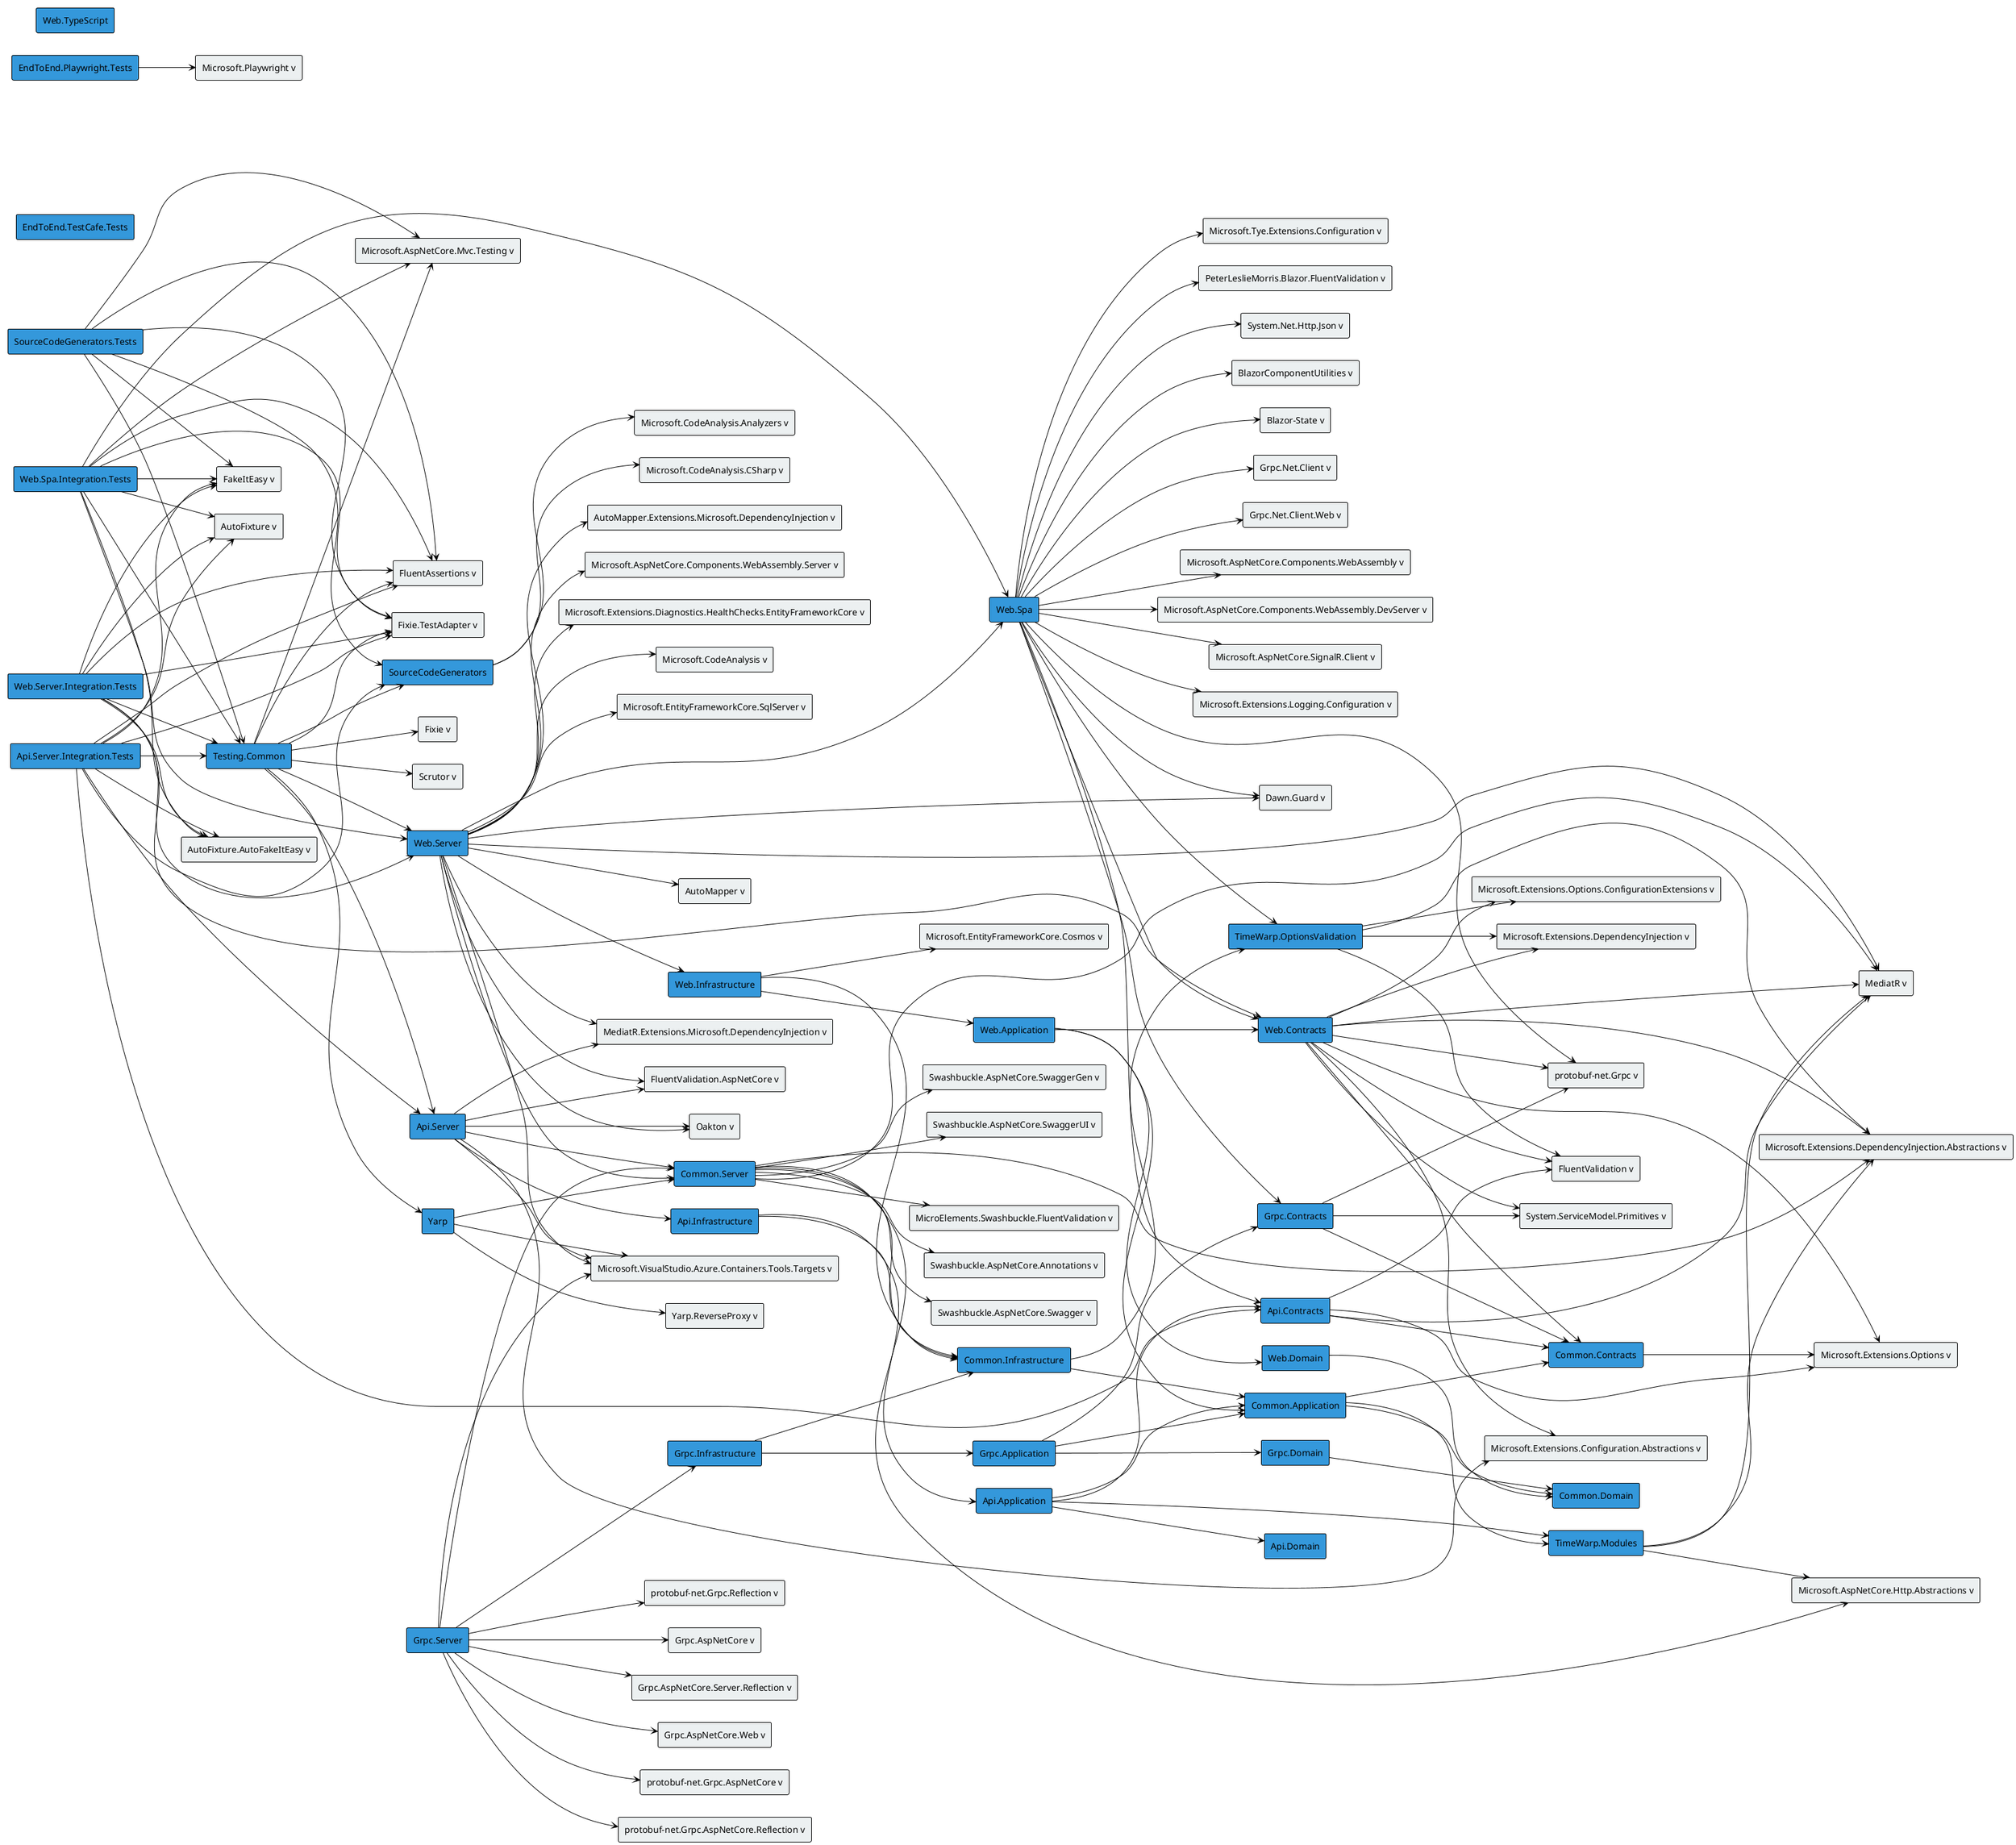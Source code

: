 @startuml Dependency graph

!theme plain
skinparam ComponentStyle rectangle
left to right direction

' Projects
[Web.Server] #3498db
[Web.Spa] #3498db
[EndToEnd.TestCafe.Tests] #3498db
[EndToEnd.Playwright.Tests] #3498db
[Testing.Common] #3498db
[SourceCodeGenerators] #3498db
[SourceCodeGenerators.Tests] #3498db
[Yarp] #3498db
[Grpc.Server] #3498db
[Grpc.Contracts] #3498db
[Api.Server] #3498db
[Api.Contracts] #3498db
[Web.TypeScript] #3498db
[Web.Spa.Integration.Tests] #3498db
[Web.Server.Integration.Tests] #3498db
[Api.Server.Integration.Tests] #3498db
[Api.Application] #3498db
[Api.Infrastructure] #3498db
[Api.Domain] #3498db
[Common.Application] #3498db
[Common.Contracts] #3498db
[Common.Domain] #3498db
[Common.Infrastructure] #3498db
[Common.Server] #3498db
[TimeWarp.Modules] #3498db
[Web.Application] #3498db
[Web.Domain] #3498db
[Web.Infrastructure] #3498db
[Grpc.Application] #3498db
[Grpc.Domain] #3498db
[Grpc.Infrastructure] #3498db
[TimeWarp.OptionsValidation] #3498db
[Web.Contracts] #3498db

' Nuget packages
[AutoMapper v] as _244150056 #ecf0f1
[AutoMapper.Extensions.Microsoft.DependencyInjection v] as _1652921083 #ecf0f1
[Dawn.Guard v] as _925652268 #ecf0f1
[FluentValidation.AspNetCore v] as __438162728 #ecf0f1
[MediatR v] as __17685180 #ecf0f1
[MediatR.Extensions.Microsoft.DependencyInjection v] as _1099322557 #ecf0f1
[Microsoft.AspNetCore.Components.WebAssembly.Server v] as _1305067036 #ecf0f1
[Microsoft.Extensions.Diagnostics.HealthChecks.EntityFrameworkCore v] as _384404020 #ecf0f1
[Microsoft.CodeAnalysis v] as _2133605923 #ecf0f1
[Microsoft.EntityFrameworkCore.SqlServer v] as _1075816939 #ecf0f1
[Microsoft.VisualStudio.Azure.Containers.Tools.Targets v] as _395813971 #ecf0f1
[Oakton v] as _251395614 #ecf0f1
[BlazorComponentUtilities v] as _1255037266 #ecf0f1
[Blazor-State v] as __378471731 #ecf0f1
[Grpc.Net.Client v] as _1063787755 #ecf0f1
[Grpc.Net.Client.Web v] as _2119530767 #ecf0f1
[Microsoft.AspNetCore.Components.WebAssembly v] as _2058486127 #ecf0f1
[Microsoft.AspNetCore.Components.WebAssembly.DevServer v] as __1027816277 #ecf0f1
[Microsoft.AspNetCore.SignalR.Client v] as _804473016 #ecf0f1
[Microsoft.Extensions.Logging.Configuration v] as _266387409 #ecf0f1
[Microsoft.Tye.Extensions.Configuration v] as _1369767149 #ecf0f1
[PeterLeslieMorris.Blazor.FluentValidation v] as __1951373188 #ecf0f1
[protobuf-net.Grpc v] as __2061255785 #ecf0f1
[System.Net.Http.Json v] as __2061975848 #ecf0f1
[Microsoft.Playwright v] as __353760211 #ecf0f1
[Fixie v] as __799075474 #ecf0f1
[Fixie.TestAdapter v] as __1926459631 #ecf0f1
[Microsoft.AspNetCore.Mvc.Testing v] as __1225991818 #ecf0f1
[FluentAssertions v] as __258200286 #ecf0f1
[Scrutor v] as _189895333 #ecf0f1
[Microsoft.CodeAnalysis.CSharp v] as _418289580 #ecf0f1
[Microsoft.CodeAnalysis.Analyzers v] as __721860048 #ecf0f1
[FakeItEasy v] as _866653926 #ecf0f1
[Yarp.ReverseProxy v] as _267146568 #ecf0f1
[Grpc.AspNetCore v] as _1752592133 #ecf0f1
[Grpc.AspNetCore.Server.Reflection v] as _1908733881 #ecf0f1
[Grpc.AspNetCore.Web v] as _1318169650 #ecf0f1
[protobuf-net.Grpc.AspNetCore v] as __1831947858 #ecf0f1
[protobuf-net.Grpc.AspNetCore.Reflection v] as __782899277 #ecf0f1
[protobuf-net.Grpc.Reflection v] as __485226785 #ecf0f1
[System.ServiceModel.Primitives v] as __1800207057 #ecf0f1
[Microsoft.Extensions.Configuration.Abstractions v] as __919667420 #ecf0f1
[FluentValidation v] as _1156810516 #ecf0f1
[Microsoft.Extensions.Options v] as __893415525 #ecf0f1
[AutoFixture v] as __680092469 #ecf0f1
[AutoFixture.AutoFakeItEasy v] as _2104306450 #ecf0f1
[MicroElements.Swashbuckle.FluentValidation v] as _1478416633 #ecf0f1
[Microsoft.AspNetCore.Http.Abstractions v] as _491748836 #ecf0f1
[Microsoft.Extensions.DependencyInjection.Abstractions v] as __144659533 #ecf0f1
[Swashbuckle.AspNetCore.Annotations v] as _717599885 #ecf0f1
[Swashbuckle.AspNetCore.Swagger v] as __1114516107 #ecf0f1
[Swashbuckle.AspNetCore.SwaggerGen v] as __1227673389 #ecf0f1
[Swashbuckle.AspNetCore.SwaggerUI v] as __1596870122 #ecf0f1
[Microsoft.EntityFrameworkCore.Cosmos v] as _1536358432 #ecf0f1
[Microsoft.Extensions.DependencyInjection v] as _1632883108 #ecf0f1
[Microsoft.Extensions.Options.ConfigurationExtensions v] as _1155074539 #ecf0f1

Web.Server --> Common.Server
Web.Server --> Web.Infrastructure
Web.Server --> Web.Spa
Web.Server --> _244150056
Web.Server --> _1652921083
Web.Server --> _925652268
Web.Server --> __438162728
Web.Server --> __17685180
Web.Server --> _1099322557
Web.Server --> _1305067036
Web.Server --> _384404020
Web.Server --> _2133605923
Web.Server --> _1075816939
Web.Server --> _395813971
Web.Server --> _251395614
Web.Spa --> TimeWarp.OptionsValidation
Web.Spa --> Api.Contracts
Web.Spa --> Grpc.Contracts
Web.Spa --> Web.Contracts
Web.Spa --> _1255037266
Web.Spa --> __378471731
Web.Spa --> _1063787755
Web.Spa --> _925652268
Web.Spa --> _2119530767
Web.Spa --> _2058486127
Web.Spa --> __1027816277
Web.Spa --> _804473016
Web.Spa --> _266387409
Web.Spa --> _1369767149
Web.Spa --> __1951373188
Web.Spa --> __2061255785
Web.Spa --> __2061975848
EndToEnd.Playwright.Tests --> __353760211
Testing.Common --> Api.Server
Testing.Common --> Web.Server
Testing.Common --> Yarp
Testing.Common --> SourceCodeGenerators
Testing.Common --> __799075474
Testing.Common --> __1926459631
Testing.Common --> __1225991818
Testing.Common --> __258200286
Testing.Common --> _189895333
SourceCodeGenerators --> _418289580
SourceCodeGenerators --> __721860048
SourceCodeGenerators.Tests --> SourceCodeGenerators
SourceCodeGenerators.Tests --> Testing.Common
SourceCodeGenerators.Tests --> _866653926
SourceCodeGenerators.Tests --> __1926459631
SourceCodeGenerators.Tests --> __1225991818
SourceCodeGenerators.Tests --> __258200286
Yarp --> Common.Server
Yarp --> _395813971
Yarp --> _267146568
Grpc.Server --> Common.Server
Grpc.Server --> Grpc.Infrastructure
Grpc.Server --> _1752592133
Grpc.Server --> _1908733881
Grpc.Server --> _1318169650
Grpc.Server --> _395813971
Grpc.Server --> __1831947858
Grpc.Server --> __782899277
Grpc.Server --> __485226785
Grpc.Contracts --> Common.Contracts
Grpc.Contracts --> __2061255785
Grpc.Contracts --> __1800207057
Api.Server --> Common.Server
Api.Server --> Api.Infrastructure
Api.Server --> __438162728
Api.Server --> _1099322557
Api.Server --> __919667420
Api.Server --> _395813971
Api.Server --> _251395614
Api.Contracts --> Common.Contracts
Api.Contracts --> _1156810516
Api.Contracts --> __17685180
Api.Contracts --> __893415525
Web.Spa.Integration.Tests --> Web.Spa
Web.Spa.Integration.Tests --> Web.Server
Web.Spa.Integration.Tests --> Testing.Common
Web.Spa.Integration.Tests --> __680092469
Web.Spa.Integration.Tests --> _2104306450
Web.Spa.Integration.Tests --> _866653926
Web.Spa.Integration.Tests --> __1926459631
Web.Spa.Integration.Tests --> __1225991818
Web.Spa.Integration.Tests --> __258200286
Web.Server.Integration.Tests --> Web.Contracts
Web.Server.Integration.Tests --> Web.Server
Web.Server.Integration.Tests --> Testing.Common
Web.Server.Integration.Tests --> __680092469
Web.Server.Integration.Tests --> _2104306450
Web.Server.Integration.Tests --> _866653926
Web.Server.Integration.Tests --> __1926459631
Web.Server.Integration.Tests --> __258200286
Api.Server.Integration.Tests --> Api.Server
Api.Server.Integration.Tests --> Api.Contracts
Api.Server.Integration.Tests --> SourceCodeGenerators
Api.Server.Integration.Tests --> Testing.Common
Api.Server.Integration.Tests --> __680092469
Api.Server.Integration.Tests --> _2104306450
Api.Server.Integration.Tests --> _866653926
Api.Server.Integration.Tests --> __1926459631
Api.Server.Integration.Tests --> __258200286
Api.Application --> Common.Application
Api.Application --> TimeWarp.Modules
Api.Application --> Api.Contracts
Api.Application --> Api.Domain
Api.Infrastructure --> Common.Infrastructure
Api.Infrastructure --> Api.Application
Common.Application --> Common.Contracts
Common.Application --> Common.Domain
Common.Application --> TimeWarp.Modules
Common.Contracts --> __893415525
Common.Infrastructure --> TimeWarp.OptionsValidation
Common.Infrastructure --> Common.Application
Common.Server --> Common.Infrastructure
Common.Server --> __17685180
Common.Server --> _1478416633
Common.Server --> _491748836
Common.Server --> __144659533
Common.Server --> _717599885
Common.Server --> __1114516107
Common.Server --> __1227673389
Common.Server --> __1596870122
TimeWarp.Modules --> __17685180
TimeWarp.Modules --> _491748836
TimeWarp.Modules --> __144659533
Web.Application --> Common.Application
Web.Application --> Web.Contracts
Web.Application --> Web.Domain
Web.Domain --> Common.Domain
Web.Infrastructure --> Common.Infrastructure
Web.Infrastructure --> Web.Application
Web.Infrastructure --> _1536358432
Grpc.Application --> Common.Application
Grpc.Application --> Grpc.Contracts
Grpc.Application --> Grpc.Domain
Grpc.Domain --> Common.Domain
Grpc.Infrastructure --> Common.Infrastructure
Grpc.Infrastructure --> Grpc.Application
TimeWarp.OptionsValidation --> _1156810516
TimeWarp.OptionsValidation --> _1632883108
TimeWarp.OptionsValidation --> __144659533
TimeWarp.OptionsValidation --> _1155074539
Web.Contracts --> Common.Contracts
Web.Contracts --> _1156810516
Web.Contracts --> __17685180
Web.Contracts --> __144659533
Web.Contracts --> _1632883108
Web.Contracts --> __919667420
Web.Contracts --> _1155074539
Web.Contracts --> __893415525
Web.Contracts --> __2061255785
Web.Contracts --> __1800207057
@enduml
